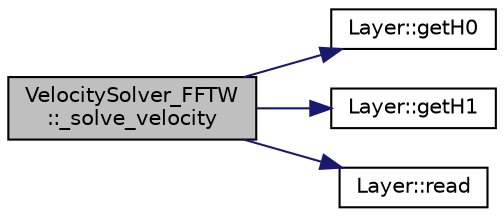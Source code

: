 digraph "VelocitySolver_FFTW::_solve_velocity"
{
  edge [fontname="Helvetica",fontsize="10",labelfontname="Helvetica",labelfontsize="10"];
  node [fontname="Helvetica",fontsize="10",shape=record];
  rankdir="LR";
  Node1 [label="VelocitySolver_FFTW\l::_solve_velocity",height=0.2,width=0.4,color="black", fillcolor="grey75", style="filled", fontcolor="black"];
  Node1 -> Node2 [color="midnightblue",fontsize="10",style="solid",fontname="Helvetica"];
  Node2 [label="Layer::getH0",height=0.2,width=0.4,color="black", fillcolor="white", style="filled",URL="$struct_layer.html#aa4a83091a6e4665cf421e35fc952bd1e"];
  Node1 -> Node3 [color="midnightblue",fontsize="10",style="solid",fontname="Helvetica"];
  Node3 [label="Layer::getH1",height=0.2,width=0.4,color="black", fillcolor="white", style="filled",URL="$struct_layer.html#a08e998684111b47031f8930ebde8d099"];
  Node1 -> Node4 [color="midnightblue",fontsize="10",style="solid",fontname="Helvetica"];
  Node4 [label="Layer::read",height=0.2,width=0.4,color="black", fillcolor="white", style="filled",URL="$struct_layer.html#aa31dc4e4f31fe67d08ca47c52fd3f16e"];
}
